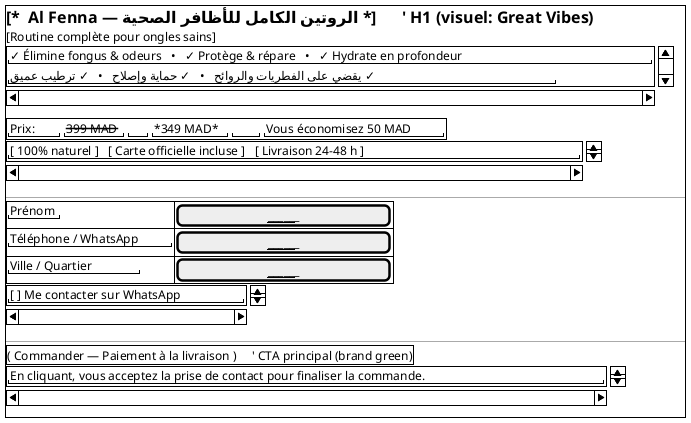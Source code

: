 @startsalt
' Al Fenna — Step 1/3 (Contact)
' Style: appliquer Raleway sur la UI, Great Vibes sur le H1 via CSS côté app.

{+
{T
=  [*  Al Fenna — الروتين الكامل للأظافر الصحية *]      ' H1 (visuel: Great Vibes)
    [Routine complète pour ongles sains]
}

{S
  "✓ Élimine fongus & odeurs   •   ✓ Protège & répare   •   ✓ Hydrate en profondeur"
  "✓ يقضي على الفطريات والروائح   •   ✓ حماية وإصلاح   •   ✓ ترطيب عميق"
}

{^
  "Prix: " | "<s>399 MAD</s>" | "  " | "*349 MAD*" | "   " | "Vous économisez 50 MAD"
}

{S
  "[ 100% naturel ]   [ Carte officielle incluse ]   [ Livraison 24–48 h ]"
}

--
{#
  "Prénom" | [__________________________]
  "Téléphone / WhatsApp" | [__________________________]
  "Ville / Quartier" | [__________________________]
}
{S
  "[ ] Me contacter sur WhatsApp"
}
--
{+
  ( Commander — Paiement à la livraison )     ' CTA principal (brand green)
}
{S
  "En cliquant, vous acceptez la prise de contact pour finaliser la commande."
}
}
@endsalt

